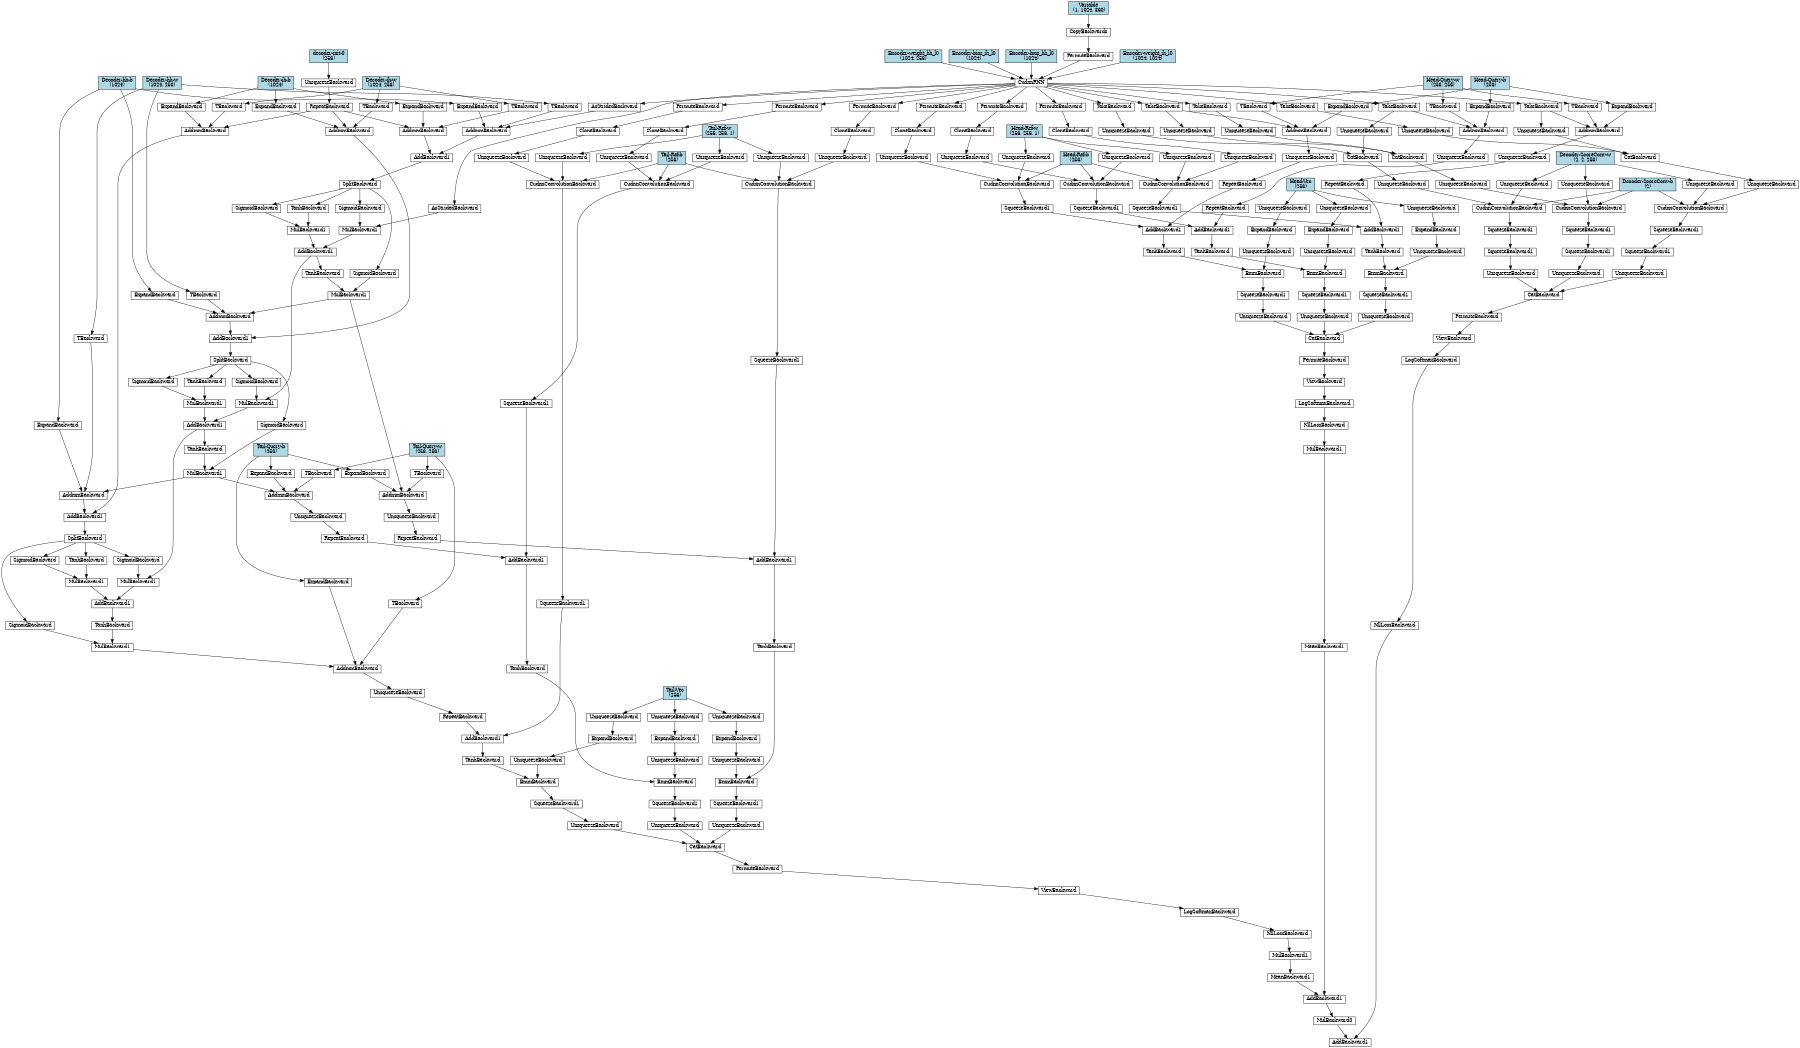 digraph {
	graph [size="12,12"]
	node [align=left fontsize=12 height=0.2 ranksep=0.1 shape=box style=filled]
	140630149021392 [label=AddBackward1 fillcolor=white]
	140629011586704 -> 140630149021392
	140629011586448 -> 140630149021392
	140629011586448 [label=NllLossBackward fillcolor=white]
	140629011586960 -> 140629011586448
	140629011586960 [label=LogSoftmaxBackward fillcolor=white]
	140629011584848 -> 140629011586960
	140629011584848 [label=ViewBackward fillcolor=white]
	140629011584592 -> 140629011584848
	140629011584592 [label=PermuteBackward fillcolor=white]
	140629011587024 -> 140629011584592
	140629011587024 [label=CatBackward fillcolor=white]
	140629011586896 -> 140629011587024
	140629011586768 -> 140629011587024
	140629011586640 -> 140629011587024
	140629011586640 [label=UnsqueezeBackward fillcolor=white]
	140629011586512 -> 140629011586640
	140629011586512 [label=SqueezeBackward1 fillcolor=white]
	140629011586384 -> 140629011586512
	140629011586384 [label=SqueezeBackward1 fillcolor=white]
	140629011586000 -> 140629011586384
	140629011586000 [label=CudnnConvolutionBackward fillcolor=white]
	140629011585744 -> 140629011586000
	140629011586256 -> 140629011586000
	140629014681040 -> 140629011586000
	140629014681040 [label="Decoder-ScoreConv-b
(2)" fillcolor=lightblue]
	140629011586256 [label=UnsqueezeBackward fillcolor=white]
	140629014680688 -> 140629011586256
	140629014680688 [label="Decoder-ScoreConv-w
(2, 2, 256)" fillcolor=lightblue]
	140629011585744 [label=UnsqueezeBackward fillcolor=white]
	140629011585552 -> 140629011585744
	140629011585552 [label=CatBackward fillcolor=white]
	140629011585424 -> 140629011585552
	140629011585296 -> 140629011585552
	140629011585296 [label=UnsqueezeBackward fillcolor=white]
	140629011585168 -> 140629011585296
	140629011585168 [label=TakeBackward fillcolor=white]
	140629014656136 -> 140629011585168
	140629014656136 [label=CudnnRNN fillcolor=white]
	140629011585104 -> 140629014656136
	140629021581744 -> 140629014656136
	140629021411560 -> 140629014656136
	140629021411120 -> 140629014656136
	140629021410944 -> 140629014656136
	140629021410944 [label="Encoder-bias_hh_l0
(1024)" fillcolor=lightblue]
	140629021411120 [label="Encoder-bias_ih_l0
(1024)" fillcolor=lightblue]
	140629021411560 [label="Encoder-weight_hh_l0
(1024, 256)" fillcolor=lightblue]
	140629021581744 [label="Encoder-weight_ih_l0
(1024, 1024)" fillcolor=lightblue]
	140629011585104 [label=PermuteBackward fillcolor=white]
	140629011586064 -> 140629011585104
	140629011586064 [label=CopyBackwards fillcolor=white]
	140628892411520 -> 140629011586064
	140628892411520 [label="Variable
 (1, 1024, 360)" fillcolor=lightblue]
	140629011585424 [label=UnsqueezeBackward fillcolor=white]
	140629011586832 -> 140629011585424
	140629011586832 [label=TakeBackward fillcolor=white]
	140629014656136 -> 140629011586832
	140629011586768 [label=UnsqueezeBackward fillcolor=white]
	140629011585936 -> 140629011586768
	140629011585936 [label=SqueezeBackward1 fillcolor=white]
	140629011584976 -> 140629011585936
	140629011584976 [label=SqueezeBackward1 fillcolor=white]
	140629011586576 -> 140629011584976
	140629011586576 [label=CudnnConvolutionBackward fillcolor=white]
	140628890456144 -> 140629011586576
	140628890456208 -> 140629011586576
	140629014681040 -> 140629011586576
	140628890456208 [label=UnsqueezeBackward fillcolor=white]
	140629014680688 -> 140628890456208
	140628890456144 [label=UnsqueezeBackward fillcolor=white]
	140628890456272 -> 140628890456144
	140628890456272 [label=CatBackward fillcolor=white]
	140628890456336 -> 140628890456272
	140628890456400 -> 140628890456272
	140628890456400 [label=UnsqueezeBackward fillcolor=white]
	140628890456464 -> 140628890456400
	140628890456464 [label=TakeBackward fillcolor=white]
	140629014656136 -> 140628890456464
	140628890456336 [label=UnsqueezeBackward fillcolor=white]
	140628890456528 -> 140628890456336
	140628890456528 [label=TakeBackward fillcolor=white]
	140629014656136 -> 140628890456528
	140629011586896 [label=UnsqueezeBackward fillcolor=white]
	140628890456592 -> 140629011586896
	140628890456592 [label=SqueezeBackward1 fillcolor=white]
	140628890456656 -> 140628890456592
	140628890456656 [label=SqueezeBackward1 fillcolor=white]
	140628890456720 -> 140628890456656
	140628890456720 [label=CudnnConvolutionBackward fillcolor=white]
	140628890456784 -> 140628890456720
	140628890456848 -> 140628890456720
	140629014681040 -> 140628890456720
	140628890456848 [label=UnsqueezeBackward fillcolor=white]
	140629014680688 -> 140628890456848
	140628890456784 [label=UnsqueezeBackward fillcolor=white]
	140628890456912 -> 140628890456784
	140628890456912 [label=CatBackward fillcolor=white]
	140628890456976 -> 140628890456912
	140628890457040 -> 140628890456912
	140628890457040 [label=UnsqueezeBackward fillcolor=white]
	140628890457104 -> 140628890457040
	140628890457104 [label=TakeBackward fillcolor=white]
	140629014656136 -> 140628890457104
	140628890456976 [label=UnsqueezeBackward fillcolor=white]
	140628890457168 -> 140628890456976
	140628890457168 [label=TakeBackward fillcolor=white]
	140629014656136 -> 140628890457168
	140629011586704 [label=MulBackward0 fillcolor=white]
	140628890457232 -> 140629011586704
	140628890457232 [label=AddBackward1 fillcolor=white]
	140628890457296 -> 140628890457232
	140628890457360 -> 140628890457232
	140628890457360 [label=MeanBackward1 fillcolor=white]
	140628890457424 -> 140628890457360
	140628890457424 [label=MulBackward1 fillcolor=white]
	140628890457488 -> 140628890457424
	140628890457488 [label=NllLossBackward fillcolor=white]
	140628890457552 -> 140628890457488
	140628890457552 [label=LogSoftmaxBackward fillcolor=white]
	140628890457616 -> 140628890457552
	140628890457616 [label=ViewBackward fillcolor=white]
	140628890457680 -> 140628890457616
	140628890457680 [label=PermuteBackward fillcolor=white]
	140628890457744 -> 140628890457680
	140628890457744 [label=CatBackward fillcolor=white]
	140628890457808 -> 140628890457744
	140628890457872 -> 140628890457744
	140628890457936 -> 140628890457744
	140628890457936 [label=UnsqueezeBackward fillcolor=white]
	140628890458000 -> 140628890457936
	140628890458000 [label=SqueezeBackward1 fillcolor=white]
	140628890458064 -> 140628890458000
	140628890458064 [label=BmmBackward fillcolor=white]
	140628890458128 -> 140628890458064
	140628890458192 -> 140628890458064
	140628890458192 [label=TanhBackward fillcolor=white]
	140628890458256 -> 140628890458192
	140628890458256 [label=AddBackward1 fillcolor=white]
	140629014658296 -> 140628890458256
	140628890458320 -> 140628890458256
	140628890458320 [label=SqueezeBackward1 fillcolor=white]
	140628890458384 -> 140628890458320
	140628890458384 [label=CudnnConvolutionBackward fillcolor=white]
	140628890458448 -> 140628890458384
	140628890458512 -> 140628890458384
	140629014679896 -> 140628890458384
	140629014679896 [label="Tail-Ref-b
(256)" fillcolor=lightblue]
	140628890458512 [label=UnsqueezeBackward fillcolor=white]
	140629021389936 -> 140628890458512
	140629021389936 [label="Tail-Ref-w
(256, 256, 1)" fillcolor=lightblue]
	140628890458448 [label=UnsqueezeBackward fillcolor=white]
	140628890458704 -> 140628890458448
	140628890458704 [label=CloneBackward fillcolor=white]
	140628890458768 -> 140628890458704
	140628890458768 [label=PermuteBackward fillcolor=white]
	140629014656136 -> 140628890458768
	140629014658296 [label=RepeatBackward fillcolor=white]
	140628890458832 -> 140629014658296
	140628890458832 [label=UnsqueezeBackward fillcolor=white]
	140628890458896 -> 140628890458832
	140628890458896 [label=AddmmBackward fillcolor=white]
	140628890458960 -> 140628890458896
	140628890459024 -> 140628890458896
	140628890459088 -> 140628890458896
	140628890459088 [label=TBackward fillcolor=white]
	140629027420304 -> 140628890459088
	140629027420304 [label="Tail-Query-w
(256, 256)" fillcolor=lightblue]
	140628890459024 [label=MulBackward1 fillcolor=white]
	140628890459216 -> 140628890459024
	140628890459280 -> 140628890459024
	140628890459280 [label=TanhBackward fillcolor=white]
	140628890459344 -> 140628890459280
	140628890459344 [label=AddBackward1 fillcolor=white]
	140628890459408 -> 140628890459344
	140628890459472 -> 140628890459344
	140628890459472 [label=MulBackward1 fillcolor=white]
	140628890459536 -> 140628890459472
	140628890459600 -> 140628890459472
	140628890459600 [label=TanhBackward fillcolor=white]
	140628890459664 -> 140628890459600
	140628890459664 [label=SplitBackward fillcolor=white]
	140628890459728 -> 140628890459664
	140628890459728 [label=AddBackward1 fillcolor=white]
	140628890459792 -> 140628890459728
	140628890459856 -> 140628890459728
	140628890459856 [label=AddmmBackward fillcolor=white]
	140628890459920 -> 140628890459856
	140628890459984 -> 140628890459856
	140628890460048 -> 140628890459856
	140628890460048 [label=TBackward fillcolor=white]
	140629021409448 -> 140628890460048
	140629021409448 [label="Decoder-hh-w
(1024, 256)" fillcolor=lightblue]
	140628890459984 [label=MulBackward1 fillcolor=white]
	140628890468432 -> 140628890459984
	140628890468496 -> 140628890459984
	140628890468496 [label=TanhBackward fillcolor=white]
	140628890468560 -> 140628890468496
	140628890468560 [label=AddBackward1 fillcolor=white]
	140628890468624 -> 140628890468560
	140628890468688 -> 140628890468560
	140628890468688 [label=MulBackward1 fillcolor=white]
	140628890468752 -> 140628890468688
	140628890468816 -> 140628890468688
	140628890468816 [label=TanhBackward fillcolor=white]
	140628890468880 -> 140628890468816
	140628890468880 [label=SplitBackward fillcolor=white]
	140628890468944 -> 140628890468880
	140628890468944 [label=AddBackward1 fillcolor=white]
	140628890469008 -> 140628890468944
	140628890469072 -> 140628890468944
	140628890469072 [label=AddmmBackward fillcolor=white]
	140628890469136 -> 140628890469072
	140628890469200 -> 140628890469072
	140628890469264 -> 140628890469072
	140628890469264 [label=TBackward fillcolor=white]
	140629021409448 -> 140628890469264
	140628890469200 [label=MulBackward1 fillcolor=white]
	140628890469328 -> 140628890469200
	140628890469392 -> 140628890469200
	140628890469392 [label=TanhBackward fillcolor=white]
	140628890469456 -> 140628890469392
	140628890469456 [label=AddBackward1 fillcolor=white]
	140628890469520 -> 140628890469456
	140628890469584 -> 140628890469456
	140628890469584 [label=MulBackward1 fillcolor=white]
	140628890469648 -> 140628890469584
	140628890469712 -> 140628890469584
	140628890469712 [label=TanhBackward fillcolor=white]
	140628890469776 -> 140628890469712
	140628890469776 [label=SplitBackward fillcolor=white]
	140628890469840 -> 140628890469776
	140628890469840 [label=AddBackward1 fillcolor=white]
	140628890469904 -> 140628890469840
	140628890469968 -> 140628890469840
	140628890469968 [label=AddmmBackward fillcolor=white]
	140628890470032 -> 140628890469968
	140628890470096 -> 140628890469968
	140628890470160 -> 140628890469968
	140628890470160 [label=TBackward fillcolor=white]
	140629021409448 -> 140628890470160
	140628890470096 [label=AsStridedBackward fillcolor=white]
	140629014656136 -> 140628890470096
	140628890470032 [label=ExpandBackward fillcolor=white]
	140629021409624 -> 140628890470032
	140629021409624 [label="Decoder-hh-b
(1024)" fillcolor=lightblue]
	140628890469904 [label=AddmmBackward fillcolor=white]
	140628890470352 -> 140628890469904
	140629014656496 -> 140628890469904
	140628890470288 -> 140628890469904
	140628890470288 [label=TBackward fillcolor=white]
	140629021410856 -> 140628890470288
	140629021410856 [label="Decoder-ih-w
(1024, 256)" fillcolor=lightblue]
	140629014656496 [label=RepeatBackward fillcolor=white]
	140628890470480 -> 140629014656496
	140628890470480 [label=UnsqueezeBackward fillcolor=white]
	140629014681832 -> 140628890470480
	140629014681832 [label="decoder-init-0
(256)" fillcolor=lightblue]
	140628890470352 [label=ExpandBackward fillcolor=white]
	140629021410592 -> 140628890470352
	140629021410592 [label="Decoder-ih-b
(1024)" fillcolor=lightblue]
	140628890469648 [label=SigmoidBackward fillcolor=white]
	140628890469776 -> 140628890469648
	140628890469520 [label=MulBackward1 fillcolor=white]
	140628890470736 -> 140628890469520
	140628890470672 -> 140628890469520
	140628890470672 [label=AsStridedBackward fillcolor=white]
	140629014656136 -> 140628890470672
	140628890470736 [label=SigmoidBackward fillcolor=white]
	140628890469776 -> 140628890470736
	140628890469328 [label=SigmoidBackward fillcolor=white]
	140628890469776 -> 140628890469328
	140628890469136 [label=ExpandBackward fillcolor=white]
	140629021409624 -> 140628890469136
	140628890469008 [label=AddmmBackward fillcolor=white]
	140628890470800 -> 140628890469008
	140629014656496 -> 140628890469008
	140628890470864 -> 140628890469008
	140628890470864 [label=TBackward fillcolor=white]
	140629021410856 -> 140628890470864
	140628890470800 [label=ExpandBackward fillcolor=white]
	140629021410592 -> 140628890470800
	140628890468752 [label=SigmoidBackward fillcolor=white]
	140628890468880 -> 140628890468752
	140628890468624 [label=MulBackward1 fillcolor=white]
	140628890470928 -> 140628890468624
	140628890469456 -> 140628890468624
	140628890470928 [label=SigmoidBackward fillcolor=white]
	140628890468880 -> 140628890470928
	140628890468432 [label=SigmoidBackward fillcolor=white]
	140628890468880 -> 140628890468432
	140628890459920 [label=ExpandBackward fillcolor=white]
	140629021409624 -> 140628890459920
	140628890459792 [label=AddmmBackward fillcolor=white]
	140628890470992 -> 140628890459792
	140629014656496 -> 140628890459792
	140628890471056 -> 140628890459792
	140628890471056 [label=TBackward fillcolor=white]
	140629021410856 -> 140628890471056
	140628890470992 [label=ExpandBackward fillcolor=white]
	140629021410592 -> 140628890470992
	140628890459536 [label=SigmoidBackward fillcolor=white]
	140628890459664 -> 140628890459536
	140628890459408 [label=MulBackward1 fillcolor=white]
	140628890471120 -> 140628890459408
	140628890468560 -> 140628890459408
	140628890471120 [label=SigmoidBackward fillcolor=white]
	140628890459664 -> 140628890471120
	140628890459216 [label=SigmoidBackward fillcolor=white]
	140628890459664 -> 140628890459216
	140628890458960 [label=ExpandBackward fillcolor=white]
	140629027420480 -> 140628890458960
	140629027420480 [label="Tail-Query-b
(256)" fillcolor=lightblue]
	140628890458128 [label=UnsqueezeBackward fillcolor=white]
	140628890471312 -> 140628890458128
	140628890471312 [label=ExpandBackward fillcolor=white]
	140628890471248 -> 140628890471312
	140628890471248 [label=UnsqueezeBackward fillcolor=white]
	140629014680336 -> 140628890471248
	140629014680336 [label="Tail-Vec
(256)" fillcolor=lightblue]
	140628890457872 [label=UnsqueezeBackward fillcolor=white]
	140628890471440 -> 140628890457872
	140628890471440 [label=SqueezeBackward1 fillcolor=white]
	140628890471504 -> 140628890471440
	140628890471504 [label=BmmBackward fillcolor=white]
	140628890471568 -> 140628890471504
	140628890471632 -> 140628890471504
	140628890471632 [label=TanhBackward fillcolor=white]
	140628890471696 -> 140628890471632
	140628890471696 [label=AddBackward1 fillcolor=white]
	140629014657576 -> 140628890471696
	140628890471760 -> 140628890471696
	140628890471760 [label=SqueezeBackward1 fillcolor=white]
	140628890471824 -> 140628890471760
	140628890471824 [label=CudnnConvolutionBackward fillcolor=white]
	140628890471888 -> 140628890471824
	140628890471952 -> 140628890471824
	140629014679896 -> 140628890471824
	140628890471952 [label=UnsqueezeBackward fillcolor=white]
	140629021389936 -> 140628890471952
	140628890471888 [label=UnsqueezeBackward fillcolor=white]
	140628890472016 -> 140628890471888
	140628890472016 [label=CloneBackward fillcolor=white]
	140628890472080 -> 140628890472016
	140628890472080 [label=PermuteBackward fillcolor=white]
	140629014656136 -> 140628890472080
	140629014657576 [label=RepeatBackward fillcolor=white]
	140628890472144 -> 140629014657576
	140628890472144 [label=UnsqueezeBackward fillcolor=white]
	140628890472208 -> 140628890472144
	140628890472208 [label=AddmmBackward fillcolor=white]
	140628890472272 -> 140628890472208
	140628890459984 -> 140628890472208
	140628890472336 -> 140628890472208
	140628890472336 [label=TBackward fillcolor=white]
	140629027420304 -> 140628890472336
	140628890472272 [label=ExpandBackward fillcolor=white]
	140629027420480 -> 140628890472272
	140628890471568 [label=UnsqueezeBackward fillcolor=white]
	140628890472400 -> 140628890471568
	140628890472400 [label=ExpandBackward fillcolor=white]
	140628890484816 -> 140628890472400
	140628890484816 [label=UnsqueezeBackward fillcolor=white]
	140629014680336 -> 140628890484816
	140628890457808 [label=UnsqueezeBackward fillcolor=white]
	140628890484880 -> 140628890457808
	140628890484880 [label=SqueezeBackward1 fillcolor=white]
	140628890484944 -> 140628890484880
	140628890484944 [label=BmmBackward fillcolor=white]
	140628890485008 -> 140628890484944
	140628890485072 -> 140628890484944
	140628890485072 [label=TanhBackward fillcolor=white]
	140628890485136 -> 140628890485072
	140628890485136 [label=AddBackward1 fillcolor=white]
	140629014656856 -> 140628890485136
	140628890485200 -> 140628890485136
	140628890485200 [label=SqueezeBackward1 fillcolor=white]
	140628890485264 -> 140628890485200
	140628890485264 [label=CudnnConvolutionBackward fillcolor=white]
	140628890485328 -> 140628890485264
	140628890485392 -> 140628890485264
	140629014679896 -> 140628890485264
	140628890485392 [label=UnsqueezeBackward fillcolor=white]
	140629021389936 -> 140628890485392
	140628890485328 [label=UnsqueezeBackward fillcolor=white]
	140628890485456 -> 140628890485328
	140628890485456 [label=CloneBackward fillcolor=white]
	140628890485520 -> 140628890485456
	140628890485520 [label=PermuteBackward fillcolor=white]
	140629014656136 -> 140628890485520
	140629014656856 [label=RepeatBackward fillcolor=white]
	140628890485584 -> 140629014656856
	140628890485584 [label=UnsqueezeBackward fillcolor=white]
	140628890485648 -> 140628890485584
	140628890485648 [label=AddmmBackward fillcolor=white]
	140628890485712 -> 140628890485648
	140628890469200 -> 140628890485648
	140628890485776 -> 140628890485648
	140628890485776 [label=TBackward fillcolor=white]
	140629027420304 -> 140628890485776
	140628890485712 [label=ExpandBackward fillcolor=white]
	140629027420480 -> 140628890485712
	140628890485008 [label=UnsqueezeBackward fillcolor=white]
	140628890485840 -> 140628890485008
	140628890485840 [label=ExpandBackward fillcolor=white]
	140628890485904 -> 140628890485840
	140628890485904 [label=UnsqueezeBackward fillcolor=white]
	140629014680336 -> 140628890485904
	140628890457296 [label=MeanBackward1 fillcolor=white]
	140628890485968 -> 140628890457296
	140628890485968 [label=MulBackward1 fillcolor=white]
	140628890486032 -> 140628890485968
	140628890486032 [label=NllLossBackward fillcolor=white]
	140628890486096 -> 140628890486032
	140628890486096 [label=LogSoftmaxBackward fillcolor=white]
	140628890486160 -> 140628890486096
	140628890486160 [label=ViewBackward fillcolor=white]
	140628890486224 -> 140628890486160
	140628890486224 [label=PermuteBackward fillcolor=white]
	140628890486288 -> 140628890486224
	140628890486288 [label=CatBackward fillcolor=white]
	140628890486352 -> 140628890486288
	140628890486416 -> 140628890486288
	140628890486480 -> 140628890486288
	140628890486480 [label=UnsqueezeBackward fillcolor=white]
	140628890486544 -> 140628890486480
	140628890486544 [label=SqueezeBackward1 fillcolor=white]
	140628890486608 -> 140628890486544
	140628890486608 [label=BmmBackward fillcolor=white]
	140628890486672 -> 140628890486608
	140628890486736 -> 140628890486608
	140628890486736 [label=TanhBackward fillcolor=white]
	140628890486800 -> 140628890486736
	140628890486800 [label=AddBackward1 fillcolor=white]
	140629014658656 -> 140628890486800
	140628890486864 -> 140628890486800
	140628890486864 [label=SqueezeBackward1 fillcolor=white]
	140628890486928 -> 140628890486864
	140628890486928 [label=CudnnConvolutionBackward fillcolor=white]
	140628890486992 -> 140628890486928
	140628890487056 -> 140628890486928
	140629027420744 -> 140628890486928
	140629027420744 [label="Head-Ref-b
(256)" fillcolor=lightblue]
	140628890487056 [label=UnsqueezeBackward fillcolor=white]
	140629027422064 -> 140628890487056
	140629027422064 [label="Head-Ref-w
(256, 256, 1)" fillcolor=lightblue]
	140628890486992 [label=UnsqueezeBackward fillcolor=white]
	140628890487248 -> 140628890486992
	140628890487248 [label=CloneBackward fillcolor=white]
	140628890487312 -> 140628890487248
	140628890487312 [label=PermuteBackward fillcolor=white]
	140629014656136 -> 140628890487312
	140629014658656 [label=RepeatBackward fillcolor=white]
	140628890487376 -> 140629014658656
	140628890487376 [label=UnsqueezeBackward fillcolor=white]
	140628890487440 -> 140628890487376
	140628890487440 [label=AddmmBackward fillcolor=white]
	140628890487504 -> 140628890487440
	140629011585168 -> 140628890487440
	140628890487568 -> 140628890487440
	140628890487568 [label=TBackward fillcolor=white]
	140629021409976 -> 140628890487568
	140629021409976 [label="Head-Query-w
(256, 256)" fillcolor=lightblue]
	140628890487504 [label=ExpandBackward fillcolor=white]
	140629021410240 -> 140628890487504
	140629021410240 [label="Head-Query-b
(256)" fillcolor=lightblue]
	140628890486672 [label=UnsqueezeBackward fillcolor=white]
	140628890487824 -> 140628890486672
	140628890487824 [label=ExpandBackward fillcolor=white]
	140628890487760 -> 140628890487824
	140628890487760 [label=UnsqueezeBackward fillcolor=white]
	140629027419336 -> 140628890487760
	140629027419336 [label="Head-Vec
(256)" fillcolor=lightblue]
	140628890486416 [label=UnsqueezeBackward fillcolor=white]
	140628890487952 -> 140628890486416
	140628890487952 [label=SqueezeBackward1 fillcolor=white]
	140628890488016 -> 140628890487952
	140628890488016 [label=BmmBackward fillcolor=white]
	140628890488080 -> 140628890488016
	140628890488144 -> 140628890488016
	140628890488144 [label=TanhBackward fillcolor=white]
	140628890488208 -> 140628890488144
	140628890488208 [label=AddBackward1 fillcolor=white]
	140629014657936 -> 140628890488208
	140628890488272 -> 140628890488208
	140628890488272 [label=SqueezeBackward1 fillcolor=white]
	140628890488336 -> 140628890488272
	140628890488336 [label=CudnnConvolutionBackward fillcolor=white]
	140628890488400 -> 140628890488336
	140628890488464 -> 140628890488336
	140629027420744 -> 140628890488336
	140628890488464 [label=UnsqueezeBackward fillcolor=white]
	140629027422064 -> 140628890488464
	140628890488400 [label=UnsqueezeBackward fillcolor=white]
	140628890488528 -> 140628890488400
	140628890488528 [label=CloneBackward fillcolor=white]
	140628890488592 -> 140628890488528
	140628890488592 [label=PermuteBackward fillcolor=white]
	140629014656136 -> 140628890488592
	140629014657936 [label=RepeatBackward fillcolor=white]
	140628890488656 -> 140629014657936
	140628890488656 [label=UnsqueezeBackward fillcolor=white]
	140628890488720 -> 140628890488656
	140628890488720 [label=AddmmBackward fillcolor=white]
	140628890488784 -> 140628890488720
	140628890456464 -> 140628890488720
	140628890501200 -> 140628890488720
	140628890501200 [label=TBackward fillcolor=white]
	140629021409976 -> 140628890501200
	140628890488784 [label=ExpandBackward fillcolor=white]
	140629021410240 -> 140628890488784
	140628890488080 [label=UnsqueezeBackward fillcolor=white]
	140628890501264 -> 140628890488080
	140628890501264 [label=ExpandBackward fillcolor=white]
	140628890501328 -> 140628890501264
	140628890501328 [label=UnsqueezeBackward fillcolor=white]
	140629027419336 -> 140628890501328
	140628890486352 [label=UnsqueezeBackward fillcolor=white]
	140628890501392 -> 140628890486352
	140628890501392 [label=SqueezeBackward1 fillcolor=white]
	140628890501456 -> 140628890501392
	140628890501456 [label=BmmBackward fillcolor=white]
	140628890501520 -> 140628890501456
	140628890501584 -> 140628890501456
	140628890501584 [label=TanhBackward fillcolor=white]
	140628890501648 -> 140628890501584
	140628890501648 [label=AddBackward1 fillcolor=white]
	140629014657216 -> 140628890501648
	140628890501712 -> 140628890501648
	140628890501712 [label=SqueezeBackward1 fillcolor=white]
	140628890501776 -> 140628890501712
	140628890501776 [label=CudnnConvolutionBackward fillcolor=white]
	140628890501840 -> 140628890501776
	140628890501904 -> 140628890501776
	140629027420744 -> 140628890501776
	140628890501904 [label=UnsqueezeBackward fillcolor=white]
	140629027422064 -> 140628890501904
	140628890501840 [label=UnsqueezeBackward fillcolor=white]
	140628890501968 -> 140628890501840
	140628890501968 [label=CloneBackward fillcolor=white]
	140628890502032 -> 140628890501968
	140628890502032 [label=PermuteBackward fillcolor=white]
	140629014656136 -> 140628890502032
	140629014657216 [label=RepeatBackward fillcolor=white]
	140628890502096 -> 140629014657216
	140628890502096 [label=UnsqueezeBackward fillcolor=white]
	140628890502160 -> 140628890502096
	140628890502160 [label=AddmmBackward fillcolor=white]
	140628890502224 -> 140628890502160
	140628890457104 -> 140628890502160
	140628890502288 -> 140628890502160
	140628890502288 [label=TBackward fillcolor=white]
	140629021409976 -> 140628890502288
	140628890502224 [label=ExpandBackward fillcolor=white]
	140629021410240 -> 140628890502224
	140628890501520 [label=UnsqueezeBackward fillcolor=white]
	140628890502352 -> 140628890501520
	140628890502352 [label=ExpandBackward fillcolor=white]
	140628890502416 -> 140628890502352
	140628890502416 [label=UnsqueezeBackward fillcolor=white]
	140629027419336 -> 140628890502416
}
